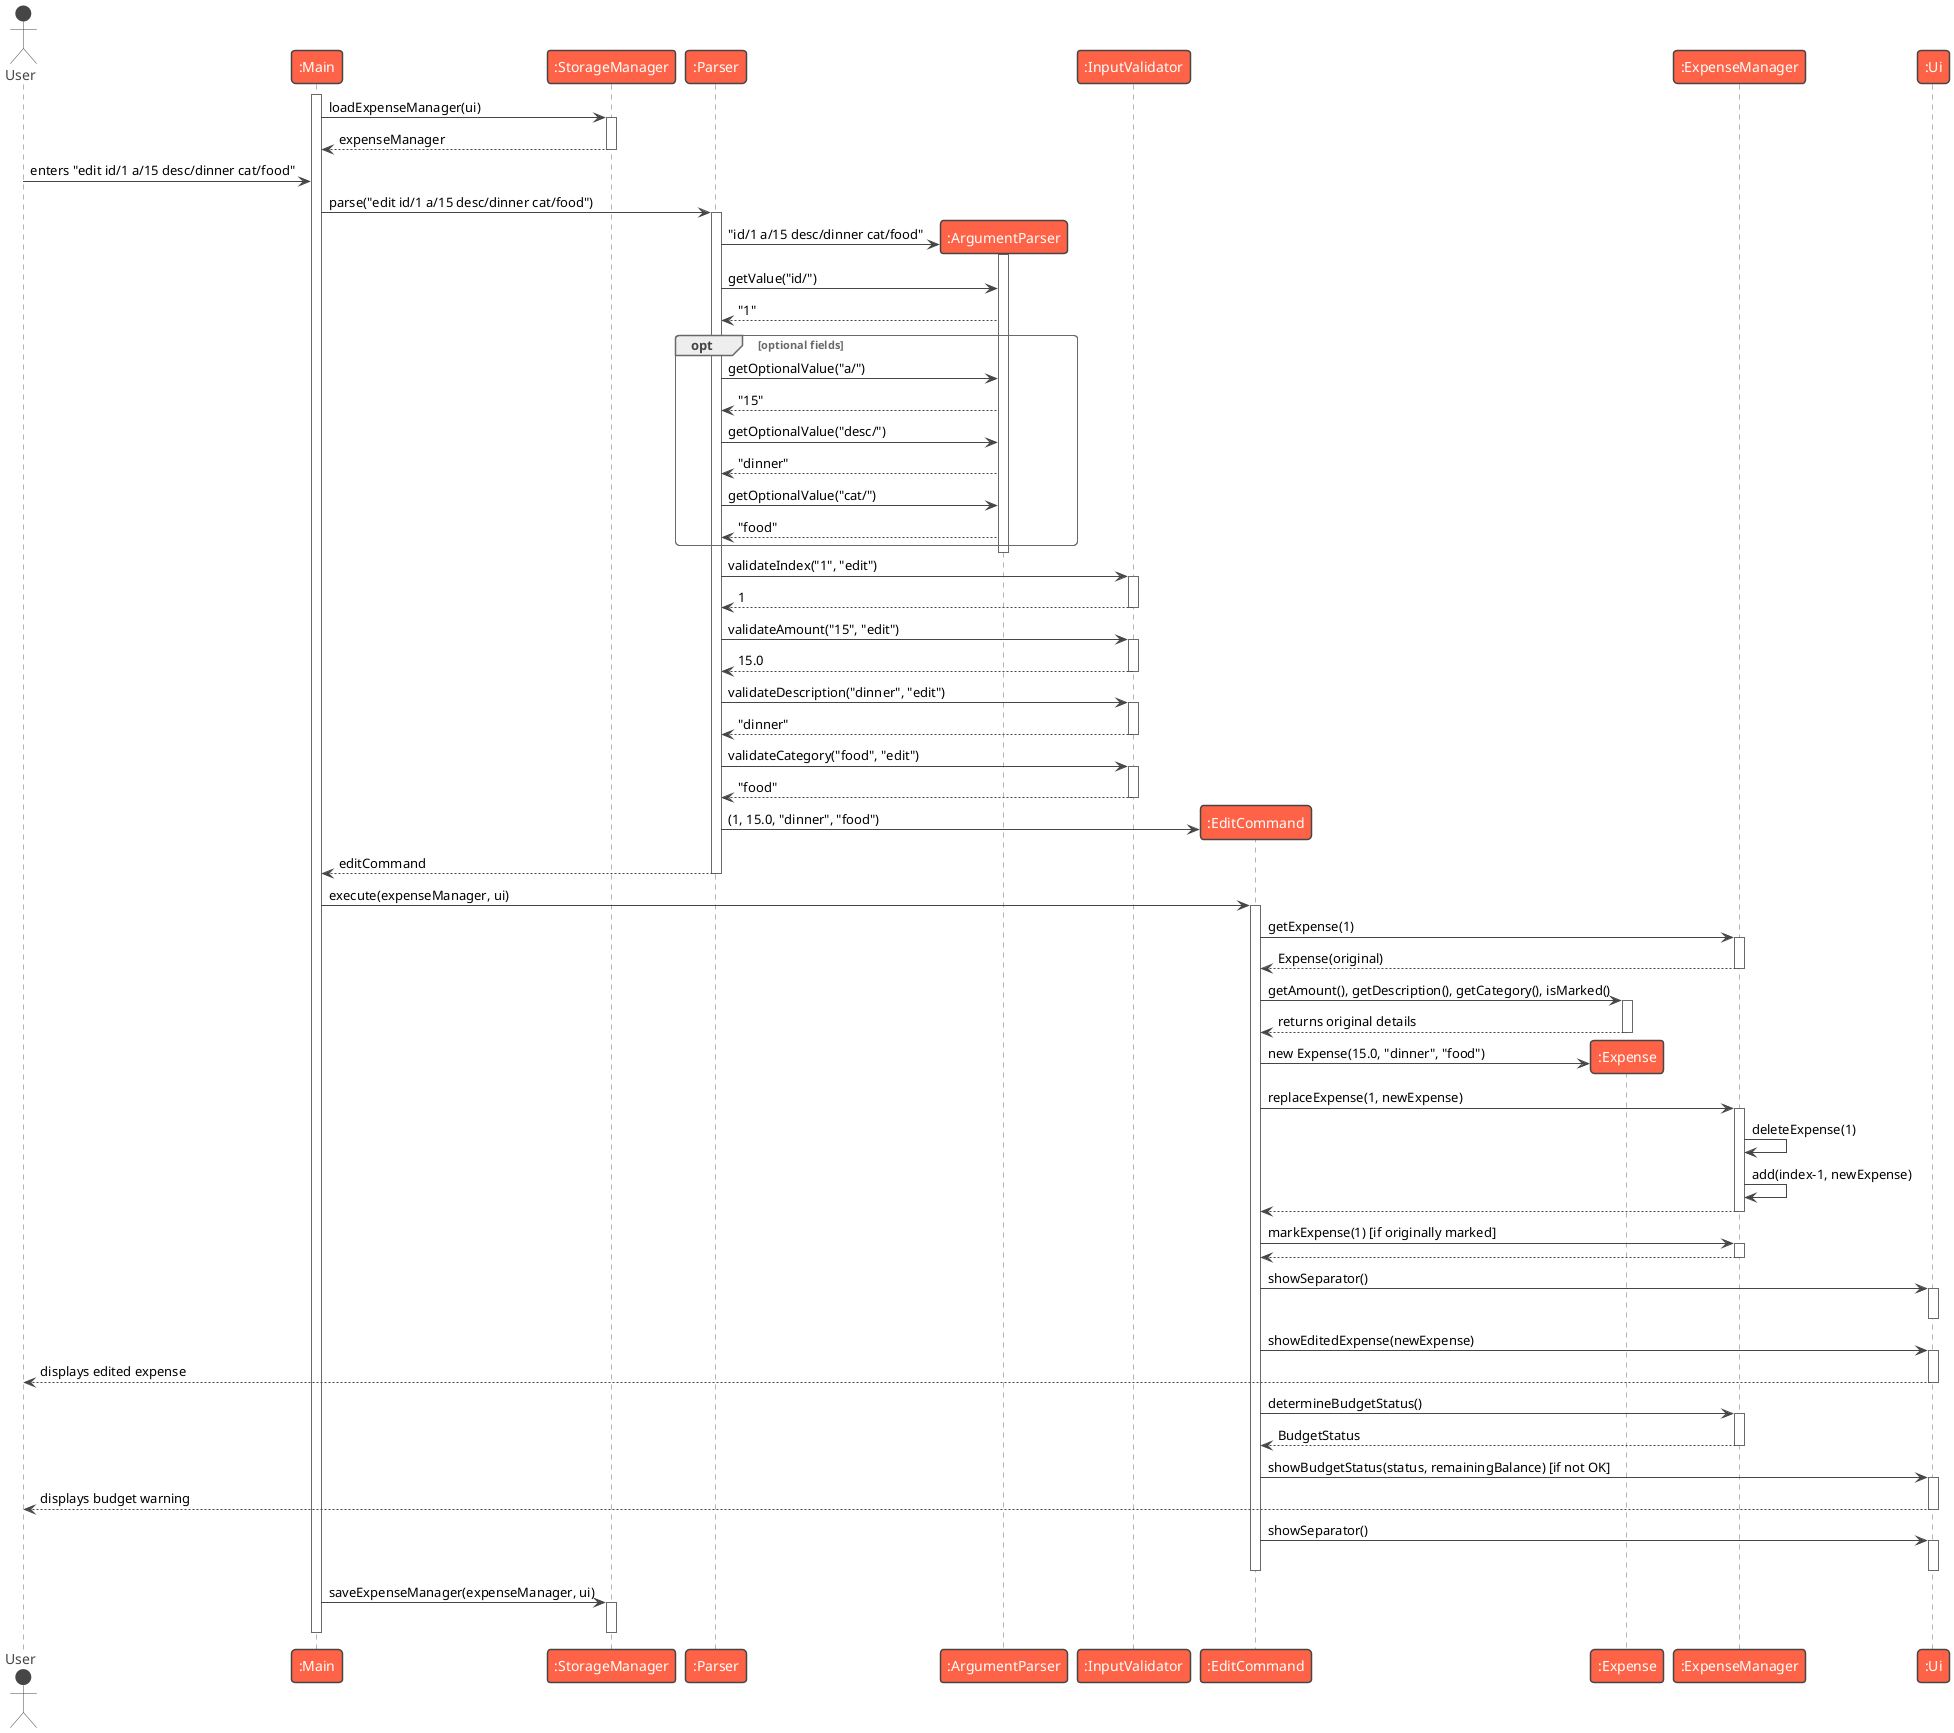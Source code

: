 @startuml
!theme vibrant
actor User
participant ":Main" as Main
participant ":StorageManager" as StorageManager
participant ":Parser" as Parser
participant ":ArgumentParser" as ArgumentParser
participant ":InputValidator" as InputValidator
participant ":EditCommand" as EditCommand
participant ":Expense" as Expense
participant ":ExpenseManager" as ExpenseManager
participant ":Ui" as Ui

activate Main
Main -> StorageManager : loadExpenseManager(ui)
activate StorageManager
StorageManager --> Main : expenseManager
deactivate StorageManager

User -> Main : enters "edit id/1 a/15 desc/dinner cat/food"

Main -> Parser : parse("edit id/1 a/15 desc/dinner cat/food")
activate Parser

create ArgumentParser
Parser -> ArgumentParser : "id/1 a/15 desc/dinner cat/food"
activate ArgumentParser
Parser -> ArgumentParser : getValue("id/")
ArgumentParser --> Parser : "1"

opt optional fields
    Parser -> ArgumentParser : getOptionalValue("a/")
    ArgumentParser --> Parser : "15"

    Parser -> ArgumentParser : getOptionalValue("desc/")
    ArgumentParser --> Parser : "dinner"

    Parser -> ArgumentParser : getOptionalValue("cat/")
    ArgumentParser --> Parser : "food"
end
deactivate ArgumentParser

Parser -> InputValidator : validateIndex("1", "edit")
activate InputValidator
InputValidator --> Parser : 1
deactivate InputValidator

Parser -> InputValidator : validateAmount("15", "edit")
activate InputValidator
InputValidator --> Parser : 15.0
deactivate InputValidator

Parser -> InputValidator : validateDescription("dinner", "edit")
activate InputValidator
InputValidator --> Parser : "dinner"
deactivate InputValidator

Parser -> InputValidator : validateCategory("food", "edit")
activate InputValidator
InputValidator --> Parser : "food"
deactivate InputValidator

create EditCommand
Parser -> EditCommand : (1, 15.0, "dinner", "food")
Parser --> Main : editCommand
deactivate Parser

Main -> EditCommand : execute(expenseManager, ui)
activate EditCommand

EditCommand -> ExpenseManager : getExpense(1)
activate ExpenseManager
ExpenseManager --> EditCommand : Expense(original)
deactivate ExpenseManager

EditCommand -> Expense : getAmount(), getDescription(), getCategory(), isMarked()
activate Expense
Expense --> EditCommand : returns original details
deactivate Expense

create Expense
EditCommand -> Expense : new Expense(15.0, "dinner", "food")

EditCommand -> ExpenseManager : replaceExpense(1, newExpense)
activate ExpenseManager
ExpenseManager -> ExpenseManager : deleteExpense(1)
ExpenseManager -> ExpenseManager : add(index-1, newExpense)
ExpenseManager --> EditCommand
deactivate ExpenseManager

EditCommand -> ExpenseManager : markExpense(1) [if originally marked]
activate ExpenseManager
ExpenseManager --> EditCommand
deactivate ExpenseManager

EditCommand -> Ui : showSeparator()
activate Ui
deactivate Ui

EditCommand -> Ui : showEditedExpense(newExpense)
activate Ui
Ui --> User : displays edited expense
deactivate Ui

EditCommand -> ExpenseManager : determineBudgetStatus()
activate ExpenseManager
ExpenseManager --> EditCommand : BudgetStatus
deactivate ExpenseManager

EditCommand -> Ui : showBudgetStatus(status, remainingBalance) [if not OK]
activate Ui
Ui --> User : displays budget warning
deactivate Ui

EditCommand -> Ui : showSeparator()
activate Ui
deactivate Ui

deactivate EditCommand

Main -> StorageManager : saveExpenseManager(expenseManager, ui)
activate StorageManager
deactivate StorageManager

deactivate Main
@enduml
